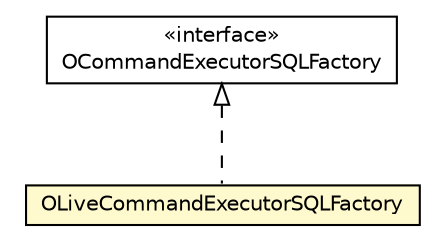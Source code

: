 #!/usr/local/bin/dot
#
# Class diagram 
# Generated by UMLGraph version R5_6-24-gf6e263 (http://www.umlgraph.org/)
#

digraph G {
	edge [fontname="Helvetica",fontsize=10,labelfontname="Helvetica",labelfontsize=10];
	node [fontname="Helvetica",fontsize=10,shape=plaintext];
	nodesep=0.25;
	ranksep=0.5;
	// com.orientechnologies.orient.core.sql.OCommandExecutorSQLFactory
	c2286738 [label=<<table title="com.orientechnologies.orient.core.sql.OCommandExecutorSQLFactory" border="0" cellborder="1" cellspacing="0" cellpadding="2" port="p" href="./OCommandExecutorSQLFactory.html">
		<tr><td><table border="0" cellspacing="0" cellpadding="1">
<tr><td align="center" balign="center"> &#171;interface&#187; </td></tr>
<tr><td align="center" balign="center"> OCommandExecutorSQLFactory </td></tr>
		</table></td></tr>
		</table>>, URL="./OCommandExecutorSQLFactory.html", fontname="Helvetica", fontcolor="black", fontsize=10.0];
	// com.orientechnologies.orient.core.sql.OLiveCommandExecutorSQLFactory
	c2286771 [label=<<table title="com.orientechnologies.orient.core.sql.OLiveCommandExecutorSQLFactory" border="0" cellborder="1" cellspacing="0" cellpadding="2" port="p" bgcolor="lemonChiffon" href="./OLiveCommandExecutorSQLFactory.html">
		<tr><td><table border="0" cellspacing="0" cellpadding="1">
<tr><td align="center" balign="center"> OLiveCommandExecutorSQLFactory </td></tr>
		</table></td></tr>
		</table>>, URL="./OLiveCommandExecutorSQLFactory.html", fontname="Helvetica", fontcolor="black", fontsize=10.0];
	//com.orientechnologies.orient.core.sql.OLiveCommandExecutorSQLFactory implements com.orientechnologies.orient.core.sql.OCommandExecutorSQLFactory
	c2286738:p -> c2286771:p [dir=back,arrowtail=empty,style=dashed];
}

